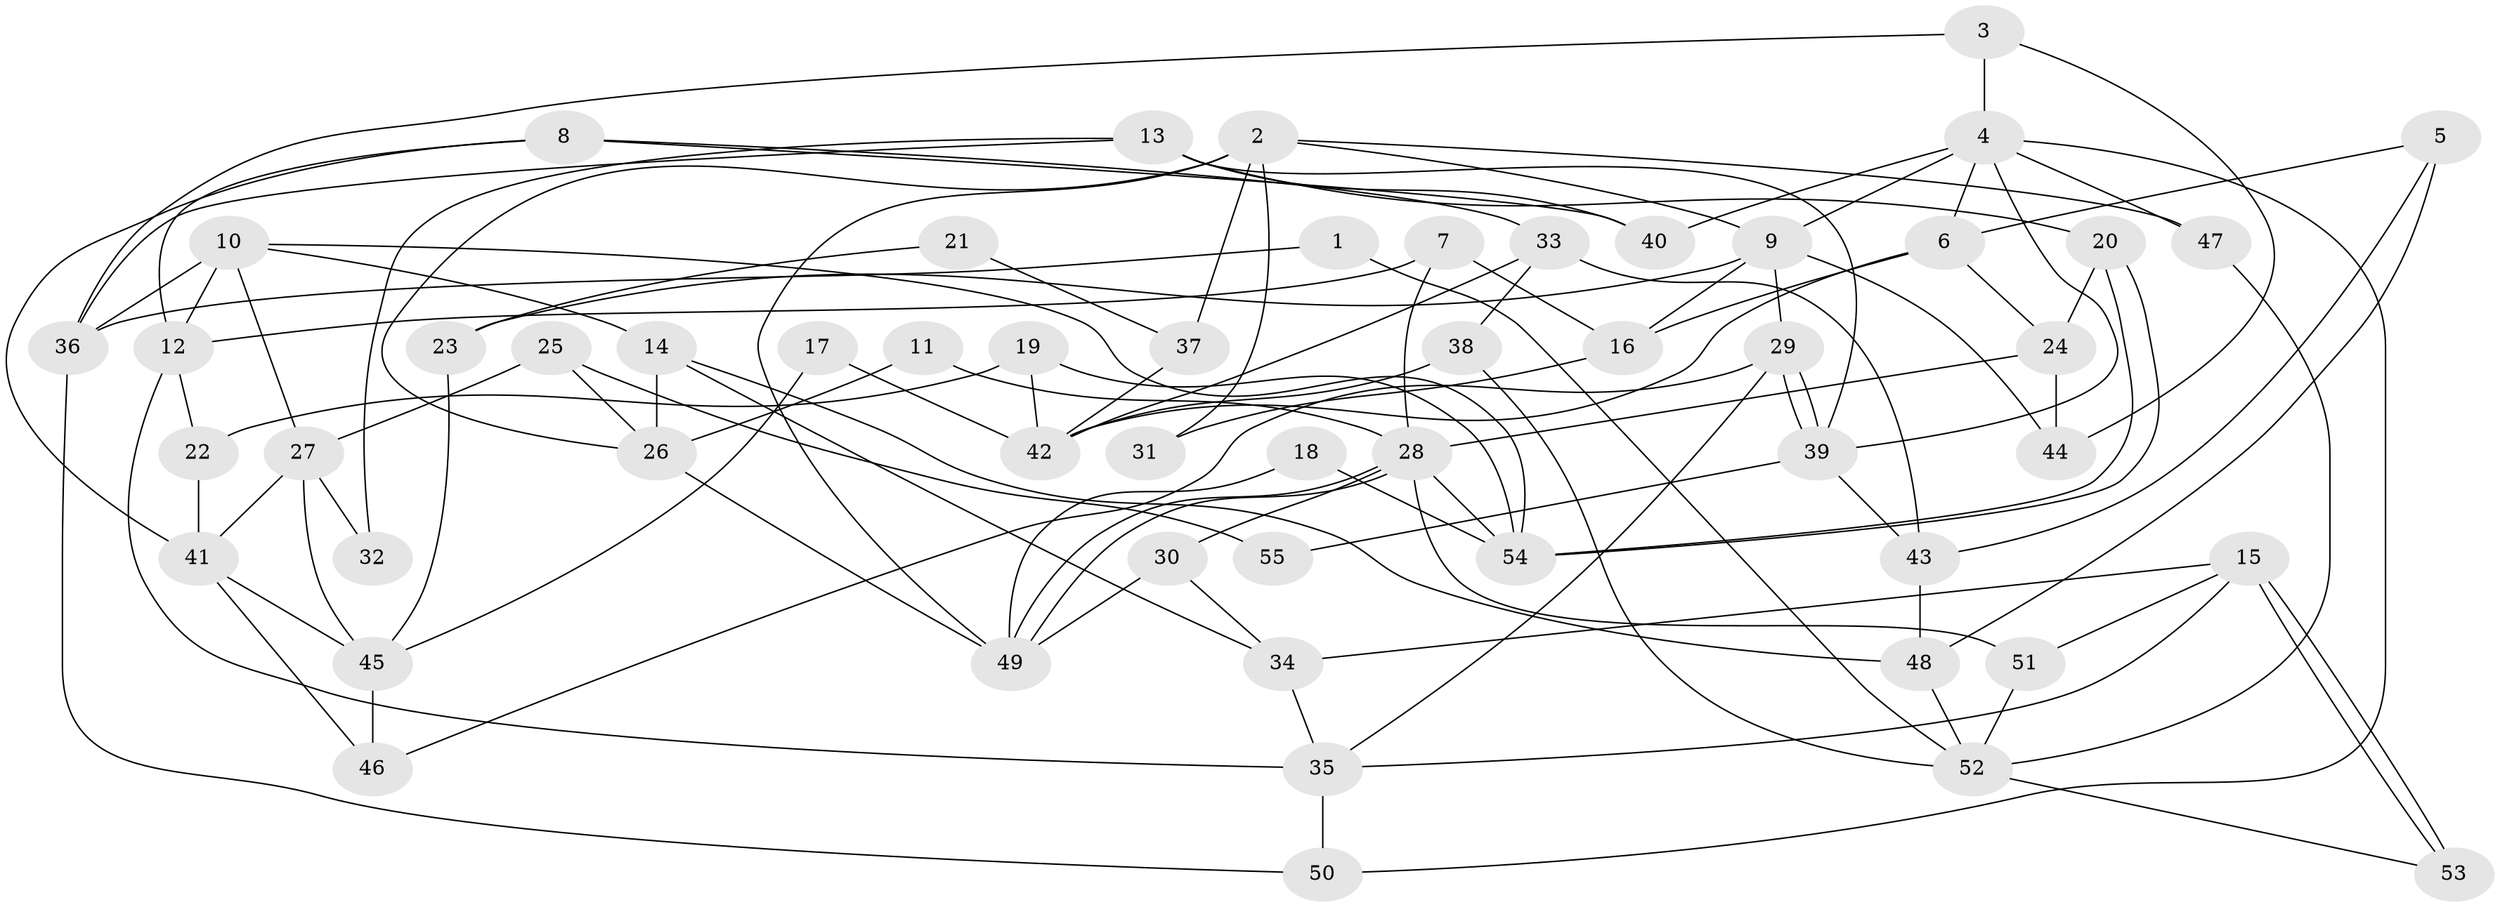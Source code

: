 // coarse degree distribution, {5: 0.14285714285714285, 6: 0.2571428571428571, 3: 0.2571428571428571, 8: 0.05714285714285714, 7: 0.05714285714285714, 4: 0.14285714285714285, 2: 0.08571428571428572}
// Generated by graph-tools (version 1.1) at 2025/24/03/03/25 07:24:01]
// undirected, 55 vertices, 110 edges
graph export_dot {
graph [start="1"]
  node [color=gray90,style=filled];
  1;
  2;
  3;
  4;
  5;
  6;
  7;
  8;
  9;
  10;
  11;
  12;
  13;
  14;
  15;
  16;
  17;
  18;
  19;
  20;
  21;
  22;
  23;
  24;
  25;
  26;
  27;
  28;
  29;
  30;
  31;
  32;
  33;
  34;
  35;
  36;
  37;
  38;
  39;
  40;
  41;
  42;
  43;
  44;
  45;
  46;
  47;
  48;
  49;
  50;
  51;
  52;
  53;
  54;
  55;
  1 -- 52;
  1 -- 36;
  2 -- 9;
  2 -- 49;
  2 -- 26;
  2 -- 31;
  2 -- 37;
  2 -- 47;
  3 -- 36;
  3 -- 4;
  3 -- 44;
  4 -- 6;
  4 -- 39;
  4 -- 9;
  4 -- 40;
  4 -- 47;
  4 -- 50;
  5 -- 6;
  5 -- 48;
  5 -- 43;
  6 -- 42;
  6 -- 16;
  6 -- 24;
  7 -- 12;
  7 -- 28;
  7 -- 16;
  8 -- 40;
  8 -- 12;
  8 -- 33;
  8 -- 41;
  9 -- 44;
  9 -- 16;
  9 -- 23;
  9 -- 29;
  10 -- 14;
  10 -- 54;
  10 -- 12;
  10 -- 27;
  10 -- 36;
  11 -- 26;
  11 -- 28;
  12 -- 35;
  12 -- 22;
  13 -- 20;
  13 -- 39;
  13 -- 32;
  13 -- 36;
  13 -- 40;
  14 -- 26;
  14 -- 34;
  14 -- 48;
  15 -- 53;
  15 -- 53;
  15 -- 35;
  15 -- 34;
  15 -- 51;
  16 -- 31;
  17 -- 45;
  17 -- 42;
  18 -- 54;
  18 -- 49;
  19 -- 22;
  19 -- 42;
  19 -- 54;
  20 -- 54;
  20 -- 54;
  20 -- 24;
  21 -- 23;
  21 -- 37;
  22 -- 41;
  23 -- 45;
  24 -- 28;
  24 -- 44;
  25 -- 26;
  25 -- 27;
  25 -- 55;
  26 -- 49;
  27 -- 41;
  27 -- 32;
  27 -- 45;
  28 -- 54;
  28 -- 49;
  28 -- 49;
  28 -- 30;
  28 -- 51;
  29 -- 39;
  29 -- 39;
  29 -- 35;
  29 -- 46;
  30 -- 34;
  30 -- 49;
  33 -- 43;
  33 -- 38;
  33 -- 42;
  34 -- 35;
  35 -- 50;
  36 -- 50;
  37 -- 42;
  38 -- 52;
  38 -- 42;
  39 -- 43;
  39 -- 55;
  41 -- 45;
  41 -- 46;
  43 -- 48;
  45 -- 46;
  47 -- 52;
  48 -- 52;
  51 -- 52;
  52 -- 53;
}
